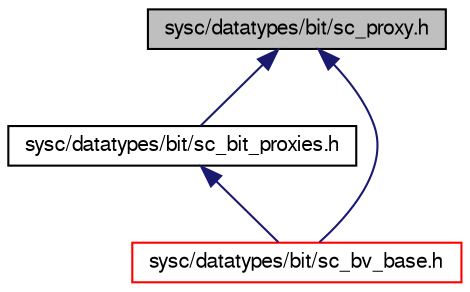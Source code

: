 digraph G
{
  edge [fontname="FreeSans",fontsize="10",labelfontname="FreeSans",labelfontsize="10"];
  node [fontname="FreeSans",fontsize="10",shape=record];
  Node1 [label="sysc/datatypes/bit/sc_proxy.h",height=0.2,width=0.4,color="black", fillcolor="grey75", style="filled" fontcolor="black"];
  Node1 -> Node2 [dir=back,color="midnightblue",fontsize="10",style="solid",fontname="FreeSans"];
  Node2 [label="sysc/datatypes/bit/sc_bit_proxies.h",height=0.2,width=0.4,color="black", fillcolor="white", style="filled",URL="$a00298.html"];
  Node2 -> Node3 [dir=back,color="midnightblue",fontsize="10",style="solid",fontname="FreeSans"];
  Node3 [label="sysc/datatypes/bit/sc_bv_base.h",height=0.2,width=0.4,color="red", fillcolor="white", style="filled",URL="$a00300.html"];
  Node1 -> Node3 [dir=back,color="midnightblue",fontsize="10",style="solid",fontname="FreeSans"];
}
